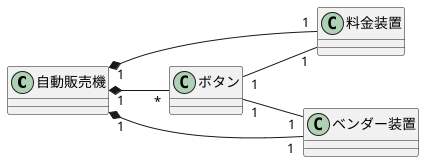 @startuml 演習6-4-1
left to right direction
skinparam classAttributeIconSize 0
class 自動販売機 {

}
class ボタン {

}
class 料金装置 {

}
class ベンダー装置 {

}
自動販売機 "1"*--"*" ボタン
自動販売機 "1"*--"1" 料金装置
自動販売機 "1"*--"1" ベンダー装置
ボタン "1"--"1" 料金装置
ボタン "1"--"1" ベンダー装置
@enduml